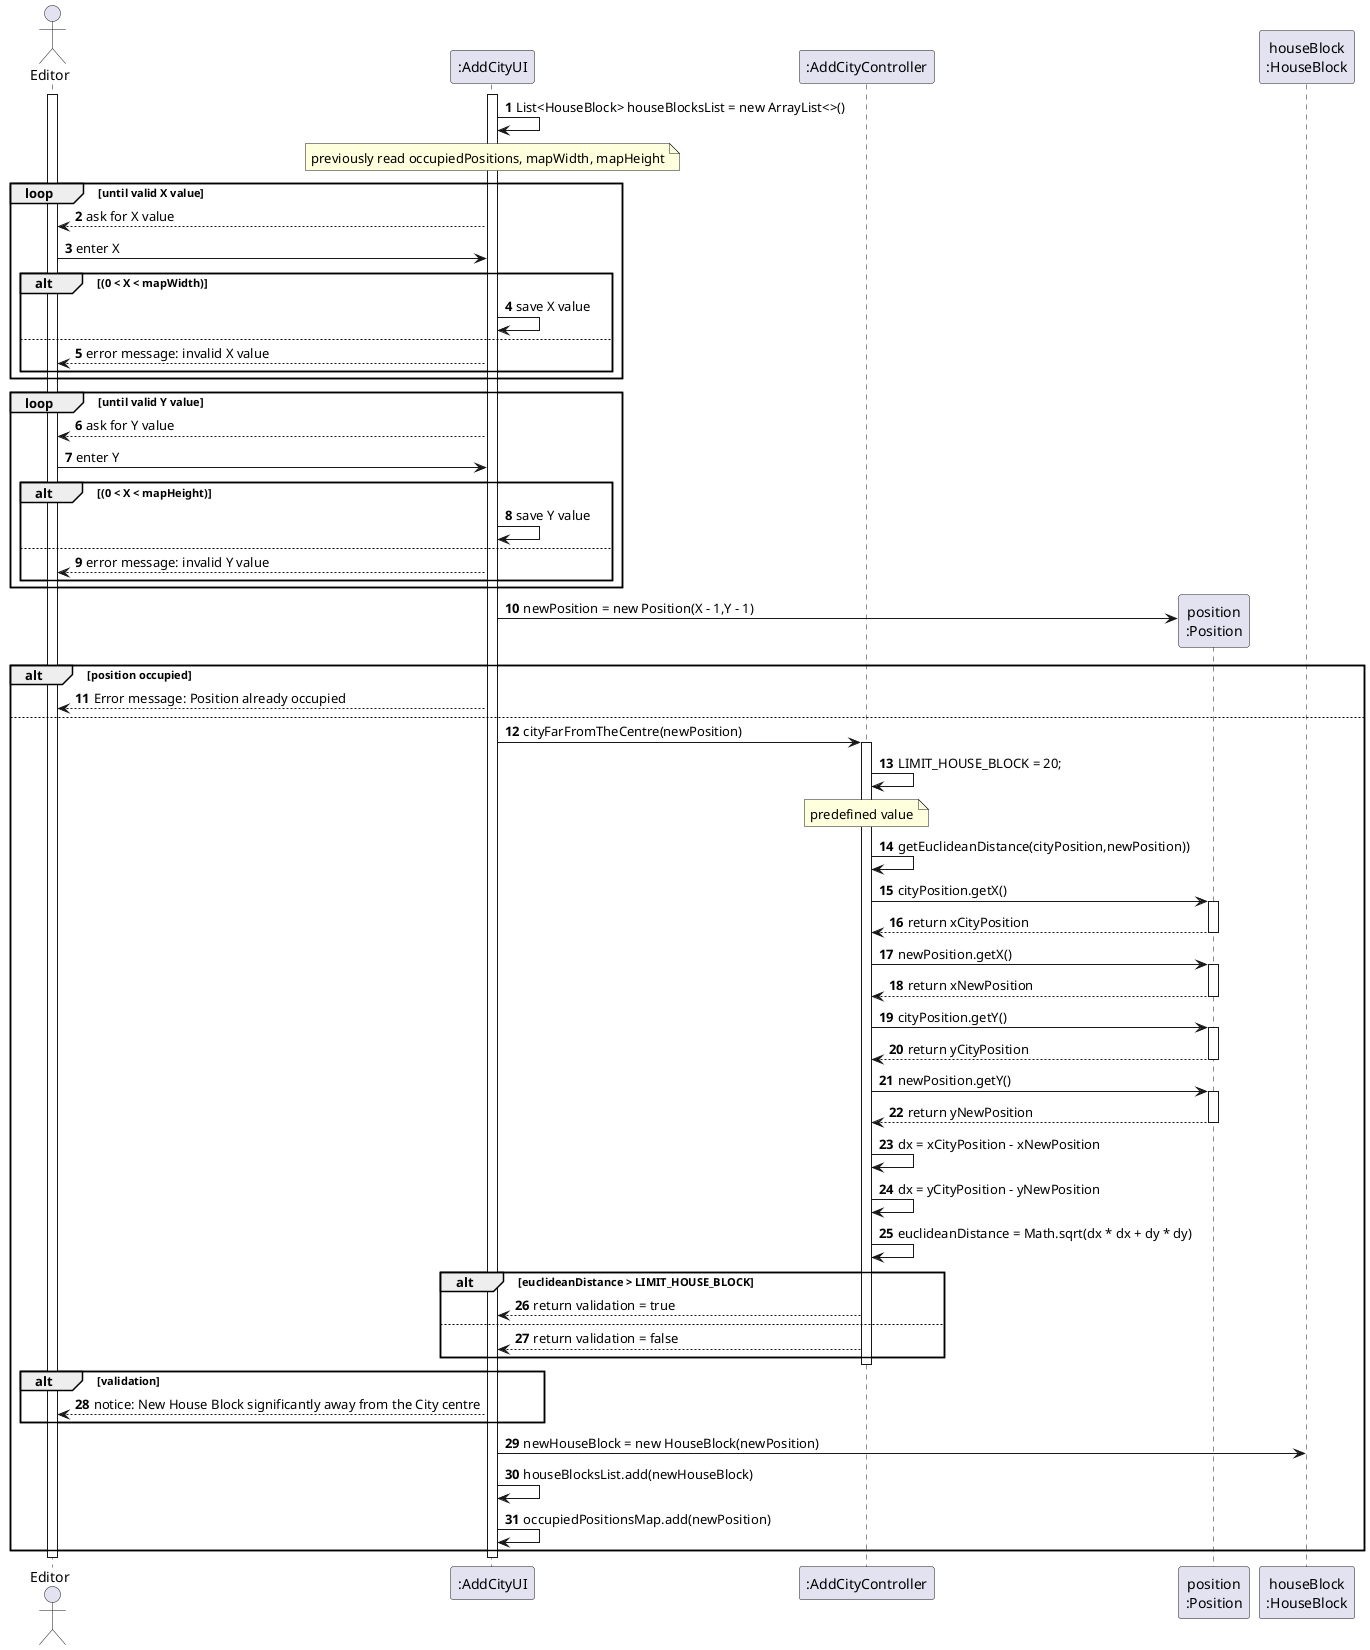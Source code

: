 @startuml
skinparam packageStyle rectangle
skinparam shadowing false
skinparam linetype ortho
autonumber

actor "Editor" as EDT
participant ":AddCityUI" as UI
participant ":AddCityController" as CTRL
participant "position\n:Position" as POS
participant "houseBlock\n:HouseBlock" as HB

activate EDT
    activate UI
    UI -> UI : List<HouseBlock> houseBlocksList = new ArrayList<>()
    note over UI : previously read occupiedPositions, mapWidth, mapHeight
    loop until valid X value
        UI --> EDT : ask for X value
        EDT -> UI : enter X
        alt (0 < X < mapWidth)
            UI -> UI : save X value
        else
            UI --> EDT : error message: invalid X value
        end
    end
    loop until valid Y value
        UI --> EDT : ask for Y value
        EDT -> UI : enter Y
        alt (0 < X < mapHeight)
            UI -> UI : save Y value
        else
            UI --> EDT : error message: invalid Y value
        end
    end
    UI -> POS** : newPosition = new Position(X - 1,Y - 1)
    alt position occupied
        UI --> EDT : Error message: Position already occupied
    else
        UI -> CTRL : cityFarFromTheCentre(newPosition)
        activate CTRL
            CTRL -> CTRL : LIMIT_HOUSE_BLOCK = 20;
            note over CTRL : predefined value
            CTRL -> CTRL : getEuclideanDistance(cityPosition,newPosition))
            CTRL -> POS : cityPosition.getX()
            activate POS
                POS --> CTRL : return xCityPosition
            deactivate POS
            CTRL -> POS : newPosition.getX()
            activate POS
                POS --> CTRL : return xNewPosition
            deactivate POS
            CTRL -> POS : cityPosition.getY()
            activate POS
                POS --> CTRL : return yCityPosition
            deactivate POS
            CTRL -> POS : newPosition.getY()
            activate POS
                POS --> CTRL : return yNewPosition
            deactivate POS
            CTRL -> CTRL : dx = xCityPosition - xNewPosition
            CTRL -> CTRL : dx = yCityPosition - yNewPosition
            CTRL -> CTRL : euclideanDistance = Math.sqrt(dx * dx + dy * dy)
            alt euclideanDistance > LIMIT_HOUSE_BLOCK
                CTRL --> UI : return validation = true
            else
                CTRL --> UI : return validation = false
            end
            deactivate CTRL
            alt validation
                UI --> EDT : notice: New House Block significantly away from the City centre
            end
            UI -> HB : newHouseBlock = new HouseBlock(newPosition)
            UI -> UI : houseBlocksList.add(newHouseBlock)
            UI -> UI : occupiedPositionsMap.add(newPosition)
        end
    deactivate UI
deactivate EDT
@enduml
